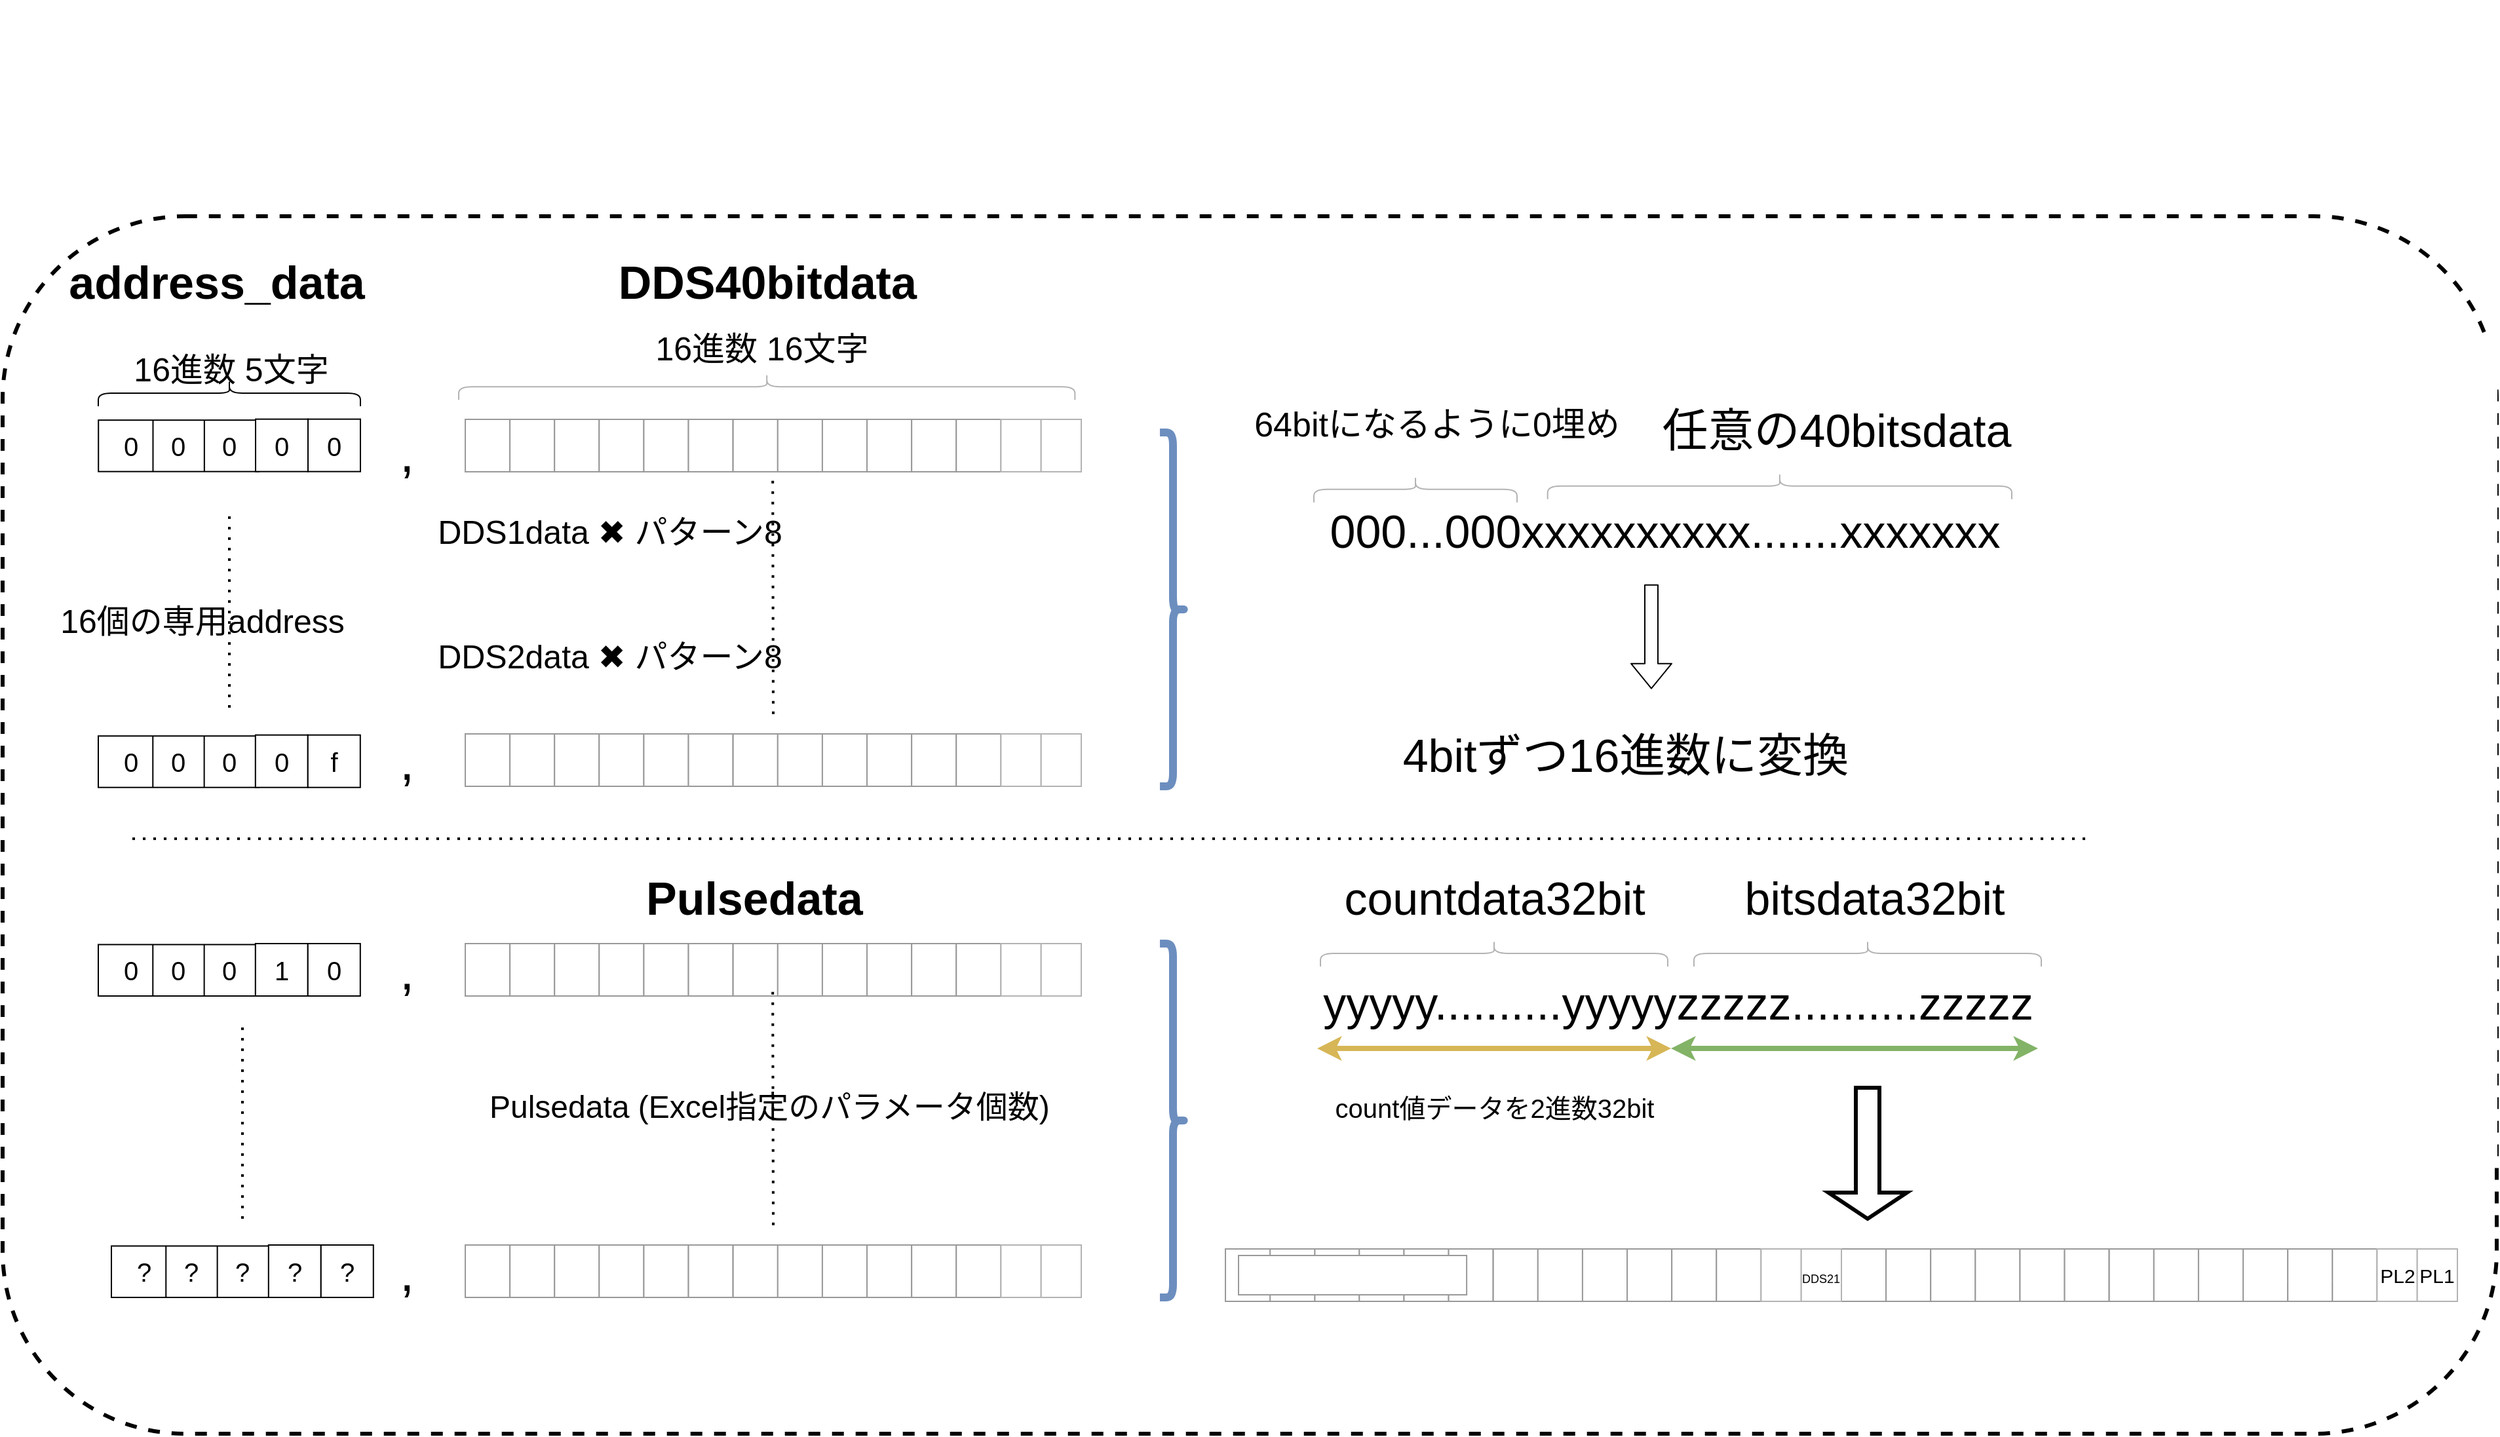 <mxfile version="14.2.9" type="embed">
    <diagram id="6hGFLwfOUW9BJ-s0fimq" name="Page-1">
        <mxGraphModel dx="2440" dy="2706" grid="0" gridSize="10" guides="1" tooltips="1" connect="1" arrows="1" fold="1" page="0" pageScale="1" pageWidth="827" pageHeight="1169" math="0" shadow="0">
            <root>
                <mxCell id="0"/>
                <mxCell id="1" parent="0"/>
                <mxCell id="249" value="" style="ellipse;shape=cloud;whiteSpace=wrap;html=1;dashed=1;strokeWidth=3;fontSize=20;fontColor=#FFFFFF;" parent="1" vertex="1">
                    <mxGeometry x="1725" y="600" width="120" height="80" as="geometry"/>
                </mxCell>
                <mxCell id="246" value="" style="rounded=1;whiteSpace=wrap;html=1;strokeWidth=3;fontSize=20;fontColor=#FFFFFF;dashed=1;" parent="1" vertex="1">
                    <mxGeometry x="287" y="-75" width="1903" height="929" as="geometry"/>
                </mxCell>
                <mxCell id="2" value="address_data" style="text;html=1;align=center;verticalAlign=middle;resizable=0;points=[];autosize=1;fontSize=35;fontStyle=1" parent="1" vertex="1">
                    <mxGeometry x="329.9" y="-50.08" width="240" height="50" as="geometry"/>
                </mxCell>
                <mxCell id="23" value="DDS40bitdata&amp;nbsp;" style="text;html=1;align=center;verticalAlign=middle;resizable=0;points=[];autosize=1;fontSize=35;fontStyle=1" parent="1" vertex="1">
                    <mxGeometry x="750" y="-50.08" width="250" height="50" as="geometry"/>
                </mxCell>
                <mxCell id="48" value="" style="group" parent="1" vertex="1" connectable="0">
                    <mxGeometry x="640" y="80" width="470" height="40" as="geometry"/>
                </mxCell>
                <mxCell id="24" value="" style="strokeWidth=1;shadow=0;dashed=0;align=center;html=1;shape=mxgraph.mockup.forms.rrect;rSize=0;strokeColor=#999999;fontSize=15;" parent="48" vertex="1">
                    <mxGeometry width="204.348" height="40" as="geometry"/>
                </mxCell>
                <mxCell id="25" value="" style="strokeColor=inherit;fillColor=inherit;gradientColor=inherit;strokeWidth=1;shadow=0;dashed=0;align=center;html=1;shape=mxgraph.mockup.forms.rrect;rSize=0;fontSize=17;fontColor=#666666;" parent="24" vertex="1">
                    <mxGeometry width="34.058" height="40" as="geometry"/>
                </mxCell>
                <mxCell id="26" value="" style="strokeColor=inherit;fillColor=inherit;gradientColor=inherit;strokeWidth=1;shadow=0;dashed=0;align=center;html=1;shape=mxgraph.mockup.forms.rrect;rSize=0;fontSize=17;fontColor=#666666;" parent="24" vertex="1">
                    <mxGeometry x="34.058" width="34.058" height="40" as="geometry"/>
                </mxCell>
                <mxCell id="27" value="" style="strokeColor=inherit;fillColor=inherit;gradientColor=inherit;strokeWidth=1;shadow=0;dashed=0;align=center;html=1;shape=mxgraph.mockup.forms.rrect;rSize=0;fontSize=17;fontColor=#666666;" parent="24" vertex="1">
                    <mxGeometry x="68.116" width="34.058" height="40" as="geometry"/>
                </mxCell>
                <mxCell id="28" value="" style="strokeColor=inherit;fillColor=inherit;gradientColor=inherit;strokeWidth=1;shadow=0;dashed=0;align=center;html=1;shape=mxgraph.mockup.forms.rrect;rSize=0;fontSize=17;fontColor=#666666;" parent="24" vertex="1">
                    <mxGeometry x="102.174" width="34.058" height="40" as="geometry"/>
                </mxCell>
                <mxCell id="29" value="" style="strokeColor=inherit;fillColor=inherit;gradientColor=inherit;strokeWidth=1;shadow=0;dashed=0;align=center;html=1;shape=mxgraph.mockup.forms.rrect;rSize=0;fontSize=17;fontColor=#666666;" parent="24" vertex="1">
                    <mxGeometry x="136.232" width="34.058" height="40" as="geometry"/>
                </mxCell>
                <mxCell id="30" value="" style="strokeColor=inherit;fillColor=inherit;gradientColor=inherit;strokeWidth=1;shadow=0;dashed=0;align=center;html=1;shape=mxgraph.mockup.forms.rrect;rSize=0;fontSize=17;fontColor=#666666;" parent="24" vertex="1">
                    <mxGeometry x="170.29" width="34.058" height="40" as="geometry"/>
                </mxCell>
                <mxCell id="31" value="" style="strokeWidth=1;shadow=0;dashed=0;align=center;html=1;shape=mxgraph.mockup.forms.rrect;rSize=0;strokeColor=#999999;fontSize=15;" parent="48" vertex="1">
                    <mxGeometry x="204.348" width="204.348" height="40" as="geometry"/>
                </mxCell>
                <mxCell id="32" value="" style="strokeColor=inherit;fillColor=inherit;gradientColor=inherit;strokeWidth=1;shadow=0;dashed=0;align=center;html=1;shape=mxgraph.mockup.forms.rrect;rSize=0;fontSize=17;fontColor=#666666;" parent="31" vertex="1">
                    <mxGeometry width="34.058" height="40" as="geometry"/>
                </mxCell>
                <mxCell id="33" value="" style="strokeColor=inherit;fillColor=inherit;gradientColor=inherit;strokeWidth=1;shadow=0;dashed=0;align=center;html=1;shape=mxgraph.mockup.forms.rrect;rSize=0;fontSize=17;fontColor=#666666;" parent="31" vertex="1">
                    <mxGeometry x="34.058" width="34.058" height="40" as="geometry"/>
                </mxCell>
                <mxCell id="34" value="" style="strokeColor=inherit;fillColor=inherit;gradientColor=inherit;strokeWidth=1;shadow=0;dashed=0;align=center;html=1;shape=mxgraph.mockup.forms.rrect;rSize=0;fontSize=17;fontColor=#666666;" parent="31" vertex="1">
                    <mxGeometry x="68.116" width="34.058" height="40" as="geometry"/>
                </mxCell>
                <mxCell id="35" value="" style="strokeColor=inherit;fillColor=inherit;gradientColor=inherit;strokeWidth=1;shadow=0;dashed=0;align=center;html=1;shape=mxgraph.mockup.forms.rrect;rSize=0;fontSize=17;fontColor=#666666;" parent="31" vertex="1">
                    <mxGeometry x="102.174" width="34.058" height="40" as="geometry"/>
                </mxCell>
                <mxCell id="36" value="" style="strokeColor=inherit;fillColor=inherit;gradientColor=inherit;strokeWidth=1;shadow=0;dashed=0;align=center;html=1;shape=mxgraph.mockup.forms.rrect;rSize=0;fontSize=17;fontColor=#666666;" parent="31" vertex="1">
                    <mxGeometry x="136.232" width="34.058" height="40" as="geometry"/>
                </mxCell>
                <mxCell id="37" value="" style="strokeColor=inherit;fillColor=inherit;gradientColor=inherit;strokeWidth=1;shadow=0;dashed=0;align=center;html=1;shape=mxgraph.mockup.forms.rrect;rSize=0;fontSize=17;fontColor=#666666;" parent="31" vertex="1">
                    <mxGeometry x="170.29" width="34.058" height="40" as="geometry"/>
                </mxCell>
                <mxCell id="45" value="" style="rounded=0;whiteSpace=wrap;html=1;strokeWidth=1;fontSize=15;strokeColor=#B3B3B3;" parent="48" vertex="1">
                    <mxGeometry x="408.696" width="30.652" height="40" as="geometry"/>
                </mxCell>
                <mxCell id="46" value="" style="rounded=0;whiteSpace=wrap;html=1;strokeWidth=1;fontSize=15;strokeColor=#B3B3B3;" parent="48" vertex="1">
                    <mxGeometry x="439.348" width="30.652" height="40" as="geometry"/>
                </mxCell>
                <mxCell id="50" value="" style="shape=curlyBracket;whiteSpace=wrap;html=1;rounded=1;strokeColor=#B3B3B3;strokeWidth=1;fontSize=15;rotation=90;" parent="1" vertex="1">
                    <mxGeometry x="860.09" y="-180" width="20" height="470.17" as="geometry"/>
                </mxCell>
                <mxCell id="51" value="&lt;font style=&quot;font-size: 25px&quot;&gt;16進数 16文字&lt;/font&gt;" style="text;html=1;align=center;verticalAlign=middle;resizable=0;points=[];autosize=1;fontSize=15;" parent="1" vertex="1">
                    <mxGeometry x="779" y="12.92" width="173" height="25" as="geometry"/>
                </mxCell>
                <mxCell id="58" value="" style="group" parent="1" vertex="1" connectable="0">
                    <mxGeometry x="360" y="30" width="200" height="100" as="geometry"/>
                </mxCell>
                <mxCell id="20" value="" style="group" parent="58" vertex="1" connectable="0">
                    <mxGeometry x="0.105" y="49.83" width="199.895" height="40" as="geometry"/>
                </mxCell>
                <mxCell id="16" value="" style="strokeWidth=1;html=1;shape=mxgraph.lean_mapping.buffer_or_safety_stock;rotation=-90;" parent="20" vertex="1">
                    <mxGeometry x="41.605" y="-40.85" width="39.24" height="122.45" as="geometry"/>
                </mxCell>
                <mxCell id="18" value="" style="rounded=0;whiteSpace=wrap;html=1;strokeWidth=1;" parent="20" vertex="1">
                    <mxGeometry x="119.895" width="40" height="40" as="geometry"/>
                </mxCell>
                <mxCell id="19" value="" style="rounded=0;whiteSpace=wrap;html=1;strokeWidth=1;" parent="20" vertex="1">
                    <mxGeometry x="159.895" width="40" height="40" as="geometry"/>
                </mxCell>
                <mxCell id="55" value="&lt;font style=&quot;font-size: 20px&quot;&gt;0&lt;/font&gt;" style="text;html=1;strokeColor=none;fillColor=none;align=center;verticalAlign=middle;whiteSpace=wrap;rounded=0;fontSize=15;" parent="20" vertex="1">
                    <mxGeometry x="84.945" y="10.38" width="30" height="20" as="geometry"/>
                </mxCell>
                <mxCell id="54" value="&lt;font style=&quot;font-size: 20px&quot;&gt;0&lt;/font&gt;" style="text;html=1;strokeColor=none;fillColor=none;align=center;verticalAlign=middle;whiteSpace=wrap;rounded=0;fontSize=15;" parent="20" vertex="1">
                    <mxGeometry x="124.895" y="10.38" width="30" height="20" as="geometry"/>
                </mxCell>
                <mxCell id="53" value="&lt;font style=&quot;font-size: 20px&quot;&gt;0&lt;/font&gt;" style="text;html=1;strokeColor=none;fillColor=none;align=center;verticalAlign=middle;whiteSpace=wrap;rounded=0;fontSize=15;" parent="20" vertex="1">
                    <mxGeometry x="46.225" y="10.38" width="30" height="20" as="geometry"/>
                </mxCell>
                <mxCell id="57" value="&lt;font style=&quot;font-size: 20px&quot;&gt;0&lt;/font&gt;" style="text;html=1;strokeColor=none;fillColor=none;align=center;verticalAlign=middle;whiteSpace=wrap;rounded=0;fontSize=15;" parent="20" vertex="1">
                    <mxGeometry x="9.895" y="10.38" width="30" height="20" as="geometry"/>
                </mxCell>
                <mxCell id="56" value="&lt;font style=&quot;font-size: 20px&quot;&gt;0&lt;/font&gt;" style="text;html=1;strokeColor=none;fillColor=none;align=center;verticalAlign=middle;whiteSpace=wrap;rounded=0;fontSize=15;" parent="20" vertex="1">
                    <mxGeometry x="164.895" y="10.38" width="30" height="20" as="geometry"/>
                </mxCell>
                <mxCell id="21" value="" style="shape=curlyBracket;whiteSpace=wrap;html=1;rounded=1;strokeWidth=1;fontSize=15;rotation=90;" parent="58" vertex="1">
                    <mxGeometry x="90" y="-70" width="20" height="200" as="geometry"/>
                </mxCell>
                <mxCell id="22" value="&lt;font style=&quot;font-size: 25px&quot;&gt;16進数 5文字&lt;/font&gt;" style="text;html=1;align=center;verticalAlign=middle;resizable=0;points=[];autosize=1;fontSize=15;" parent="58" vertex="1">
                    <mxGeometry x="21" y="-2" width="159" height="25" as="geometry"/>
                </mxCell>
                <mxCell id="59" value="" style="endArrow=none;dashed=1;html=1;dashPattern=1 3;strokeWidth=2;fontSize=15;" parent="1" edge="1">
                    <mxGeometry width="50" height="50" relative="1" as="geometry">
                        <mxPoint x="460" y="300" as="sourcePoint"/>
                        <mxPoint x="460" y="150" as="targetPoint"/>
                    </mxGeometry>
                </mxCell>
                <mxCell id="60" value="" style="group" parent="1" vertex="1" connectable="0">
                    <mxGeometry x="360" y="320.85" width="199.895" height="40" as="geometry"/>
                </mxCell>
                <mxCell id="61" value="" style="strokeWidth=1;html=1;shape=mxgraph.lean_mapping.buffer_or_safety_stock;rotation=-90;" parent="60" vertex="1">
                    <mxGeometry x="41.605" y="-40.85" width="39.24" height="122.45" as="geometry"/>
                </mxCell>
                <mxCell id="62" value="" style="rounded=0;whiteSpace=wrap;html=1;strokeWidth=1;" parent="60" vertex="1">
                    <mxGeometry x="119.895" width="40" height="40" as="geometry"/>
                </mxCell>
                <mxCell id="63" value="" style="rounded=0;whiteSpace=wrap;html=1;strokeWidth=1;" parent="60" vertex="1">
                    <mxGeometry x="159.895" width="40" height="40" as="geometry"/>
                </mxCell>
                <mxCell id="64" value="&lt;font style=&quot;font-size: 20px&quot;&gt;0&lt;/font&gt;" style="text;html=1;strokeColor=none;fillColor=none;align=center;verticalAlign=middle;whiteSpace=wrap;rounded=0;fontSize=15;" parent="60" vertex="1">
                    <mxGeometry x="84.945" y="10.38" width="30" height="20" as="geometry"/>
                </mxCell>
                <mxCell id="65" value="&lt;font style=&quot;font-size: 20px&quot;&gt;0&lt;/font&gt;" style="text;html=1;strokeColor=none;fillColor=none;align=center;verticalAlign=middle;whiteSpace=wrap;rounded=0;fontSize=15;" parent="60" vertex="1">
                    <mxGeometry x="124.895" y="10.38" width="30" height="20" as="geometry"/>
                </mxCell>
                <mxCell id="66" value="&lt;font style=&quot;font-size: 20px&quot;&gt;0&lt;/font&gt;" style="text;html=1;strokeColor=none;fillColor=none;align=center;verticalAlign=middle;whiteSpace=wrap;rounded=0;fontSize=15;" parent="60" vertex="1">
                    <mxGeometry x="46.225" y="10.38" width="30" height="20" as="geometry"/>
                </mxCell>
                <mxCell id="67" value="&lt;font style=&quot;font-size: 20px&quot;&gt;0&lt;/font&gt;" style="text;html=1;strokeColor=none;fillColor=none;align=center;verticalAlign=middle;whiteSpace=wrap;rounded=0;fontSize=15;" parent="60" vertex="1">
                    <mxGeometry x="9.895" y="10.38" width="30" height="20" as="geometry"/>
                </mxCell>
                <mxCell id="68" value="&lt;font style=&quot;font-size: 20px&quot;&gt;f&lt;/font&gt;" style="text;html=1;strokeColor=none;fillColor=none;align=center;verticalAlign=middle;whiteSpace=wrap;rounded=0;fontSize=15;" parent="60" vertex="1">
                    <mxGeometry x="164.895" y="10.38" width="30" height="20" as="geometry"/>
                </mxCell>
                <mxCell id="69" value="&lt;font style=&quot;font-size: 25px&quot;&gt;16個の専用address&lt;/font&gt;" style="text;html=1;align=center;verticalAlign=middle;resizable=0;points=[];autosize=1;fontSize=20;" parent="1" vertex="1">
                    <mxGeometry x="324" y="218" width="230" height="30" as="geometry"/>
                </mxCell>
                <mxCell id="70" value="" style="endArrow=none;dashed=1;html=1;dashPattern=1 3;strokeWidth=2;fontSize=15;" parent="1" edge="1">
                    <mxGeometry width="50" height="50" relative="1" as="geometry">
                        <mxPoint x="875" y="304.92" as="sourcePoint"/>
                        <mxPoint x="874.58" y="124.92" as="targetPoint"/>
                    </mxGeometry>
                </mxCell>
                <mxCell id="71" value="" style="group" parent="1" vertex="1" connectable="0">
                    <mxGeometry x="640" y="320" width="470" height="40" as="geometry"/>
                </mxCell>
                <mxCell id="72" value="" style="strokeWidth=1;shadow=0;dashed=0;align=center;html=1;shape=mxgraph.mockup.forms.rrect;rSize=0;strokeColor=#999999;fontSize=15;" parent="71" vertex="1">
                    <mxGeometry width="204.348" height="40" as="geometry"/>
                </mxCell>
                <mxCell id="73" value="" style="strokeColor=inherit;fillColor=inherit;gradientColor=inherit;strokeWidth=1;shadow=0;dashed=0;align=center;html=1;shape=mxgraph.mockup.forms.rrect;rSize=0;fontSize=17;fontColor=#666666;" parent="72" vertex="1">
                    <mxGeometry width="34.058" height="40" as="geometry"/>
                </mxCell>
                <mxCell id="74" value="" style="strokeColor=inherit;fillColor=inherit;gradientColor=inherit;strokeWidth=1;shadow=0;dashed=0;align=center;html=1;shape=mxgraph.mockup.forms.rrect;rSize=0;fontSize=17;fontColor=#666666;" parent="72" vertex="1">
                    <mxGeometry x="34.058" width="34.058" height="40" as="geometry"/>
                </mxCell>
                <mxCell id="75" value="" style="strokeColor=inherit;fillColor=inherit;gradientColor=inherit;strokeWidth=1;shadow=0;dashed=0;align=center;html=1;shape=mxgraph.mockup.forms.rrect;rSize=0;fontSize=17;fontColor=#666666;" parent="72" vertex="1">
                    <mxGeometry x="68.116" width="34.058" height="40" as="geometry"/>
                </mxCell>
                <mxCell id="76" value="" style="strokeColor=inherit;fillColor=inherit;gradientColor=inherit;strokeWidth=1;shadow=0;dashed=0;align=center;html=1;shape=mxgraph.mockup.forms.rrect;rSize=0;fontSize=17;fontColor=#666666;" parent="72" vertex="1">
                    <mxGeometry x="102.174" width="34.058" height="40" as="geometry"/>
                </mxCell>
                <mxCell id="77" value="" style="strokeColor=inherit;fillColor=inherit;gradientColor=inherit;strokeWidth=1;shadow=0;dashed=0;align=center;html=1;shape=mxgraph.mockup.forms.rrect;rSize=0;fontSize=17;fontColor=#666666;" parent="72" vertex="1">
                    <mxGeometry x="136.232" width="34.058" height="40" as="geometry"/>
                </mxCell>
                <mxCell id="78" value="" style="strokeColor=inherit;fillColor=inherit;gradientColor=inherit;strokeWidth=1;shadow=0;dashed=0;align=center;html=1;shape=mxgraph.mockup.forms.rrect;rSize=0;fontSize=17;fontColor=#666666;" parent="72" vertex="1">
                    <mxGeometry x="170.29" width="34.058" height="40" as="geometry"/>
                </mxCell>
                <mxCell id="79" value="" style="strokeWidth=1;shadow=0;dashed=0;align=center;html=1;shape=mxgraph.mockup.forms.rrect;rSize=0;strokeColor=#999999;fontSize=15;" parent="71" vertex="1">
                    <mxGeometry x="204.348" width="204.348" height="40" as="geometry"/>
                </mxCell>
                <mxCell id="80" value="" style="strokeColor=inherit;fillColor=inherit;gradientColor=inherit;strokeWidth=1;shadow=0;dashed=0;align=center;html=1;shape=mxgraph.mockup.forms.rrect;rSize=0;fontSize=17;fontColor=#666666;" parent="79" vertex="1">
                    <mxGeometry width="34.058" height="40" as="geometry"/>
                </mxCell>
                <mxCell id="81" value="" style="strokeColor=inherit;fillColor=inherit;gradientColor=inherit;strokeWidth=1;shadow=0;dashed=0;align=center;html=1;shape=mxgraph.mockup.forms.rrect;rSize=0;fontSize=17;fontColor=#666666;" parent="79" vertex="1">
                    <mxGeometry x="34.058" width="34.058" height="40" as="geometry"/>
                </mxCell>
                <mxCell id="82" value="" style="strokeColor=inherit;fillColor=inherit;gradientColor=inherit;strokeWidth=1;shadow=0;dashed=0;align=center;html=1;shape=mxgraph.mockup.forms.rrect;rSize=0;fontSize=17;fontColor=#666666;" parent="79" vertex="1">
                    <mxGeometry x="68.116" width="34.058" height="40" as="geometry"/>
                </mxCell>
                <mxCell id="83" value="" style="strokeColor=inherit;fillColor=inherit;gradientColor=inherit;strokeWidth=1;shadow=0;dashed=0;align=center;html=1;shape=mxgraph.mockup.forms.rrect;rSize=0;fontSize=17;fontColor=#666666;" parent="79" vertex="1">
                    <mxGeometry x="102.174" width="34.058" height="40" as="geometry"/>
                </mxCell>
                <mxCell id="84" value="" style="strokeColor=inherit;fillColor=inherit;gradientColor=inherit;strokeWidth=1;shadow=0;dashed=0;align=center;html=1;shape=mxgraph.mockup.forms.rrect;rSize=0;fontSize=17;fontColor=#666666;" parent="79" vertex="1">
                    <mxGeometry x="136.232" width="34.058" height="40" as="geometry"/>
                </mxCell>
                <mxCell id="85" value="" style="strokeColor=inherit;fillColor=inherit;gradientColor=inherit;strokeWidth=1;shadow=0;dashed=0;align=center;html=1;shape=mxgraph.mockup.forms.rrect;rSize=0;fontSize=17;fontColor=#666666;" parent="79" vertex="1">
                    <mxGeometry x="170.29" width="34.058" height="40" as="geometry"/>
                </mxCell>
                <mxCell id="86" value="" style="rounded=0;whiteSpace=wrap;html=1;strokeWidth=1;fontSize=15;strokeColor=#B3B3B3;" parent="71" vertex="1">
                    <mxGeometry x="408.696" width="30.652" height="40" as="geometry"/>
                </mxCell>
                <mxCell id="87" value="" style="rounded=0;whiteSpace=wrap;html=1;strokeWidth=1;fontSize=15;strokeColor=#B3B3B3;" parent="71" vertex="1">
                    <mxGeometry x="439.348" width="30.652" height="40" as="geometry"/>
                </mxCell>
                <mxCell id="88" value="&lt;font style=&quot;font-size: 25px&quot;&gt;DDS1data ✖︎ パターン8&lt;/font&gt;" style="text;html=1;align=center;verticalAlign=middle;resizable=0;points=[];autosize=1;fontSize=20;" parent="1" vertex="1">
                    <mxGeometry x="610.09" y="150" width="280" height="30" as="geometry"/>
                </mxCell>
                <mxCell id="89" value="&lt;font style=&quot;font-size: 25px&quot;&gt;DDS2data ✖︎ パターン8&lt;/font&gt;" style="text;html=1;align=center;verticalAlign=middle;resizable=0;points=[];autosize=1;fontSize=20;" parent="1" vertex="1">
                    <mxGeometry x="610.09" y="244.92" width="280" height="30" as="geometry"/>
                </mxCell>
                <mxCell id="90" value="," style="text;html=1;align=center;verticalAlign=middle;resizable=0;points=[];autosize=1;fontSize=40;" parent="1" vertex="1">
                    <mxGeometry x="580" y="80" width="30" height="50" as="geometry"/>
                </mxCell>
                <mxCell id="91" value="," style="text;html=1;align=center;verticalAlign=middle;resizable=0;points=[];autosize=1;fontSize=40;" parent="1" vertex="1">
                    <mxGeometry x="580" y="314.92" width="30" height="50" as="geometry"/>
                </mxCell>
                <mxCell id="92" value="" style="group" parent="1" vertex="1" connectable="0">
                    <mxGeometry x="640.005" y="480.0" width="470" height="40" as="geometry"/>
                </mxCell>
                <mxCell id="93" value="" style="strokeWidth=1;shadow=0;dashed=0;align=center;html=1;shape=mxgraph.mockup.forms.rrect;rSize=0;strokeColor=#999999;fontSize=15;" parent="92" vertex="1">
                    <mxGeometry width="204.348" height="40" as="geometry"/>
                </mxCell>
                <mxCell id="94" value="" style="strokeColor=inherit;fillColor=inherit;gradientColor=inherit;strokeWidth=1;shadow=0;dashed=0;align=center;html=1;shape=mxgraph.mockup.forms.rrect;rSize=0;fontSize=17;fontColor=#666666;" parent="93" vertex="1">
                    <mxGeometry width="34.058" height="40" as="geometry"/>
                </mxCell>
                <mxCell id="95" value="" style="strokeColor=inherit;fillColor=inherit;gradientColor=inherit;strokeWidth=1;shadow=0;dashed=0;align=center;html=1;shape=mxgraph.mockup.forms.rrect;rSize=0;fontSize=17;fontColor=#666666;" parent="93" vertex="1">
                    <mxGeometry x="34.058" width="34.058" height="40" as="geometry"/>
                </mxCell>
                <mxCell id="96" value="" style="strokeColor=inherit;fillColor=inherit;gradientColor=inherit;strokeWidth=1;shadow=0;dashed=0;align=center;html=1;shape=mxgraph.mockup.forms.rrect;rSize=0;fontSize=17;fontColor=#666666;" parent="93" vertex="1">
                    <mxGeometry x="68.116" width="34.058" height="40" as="geometry"/>
                </mxCell>
                <mxCell id="97" value="" style="strokeColor=inherit;fillColor=inherit;gradientColor=inherit;strokeWidth=1;shadow=0;dashed=0;align=center;html=1;shape=mxgraph.mockup.forms.rrect;rSize=0;fontSize=17;fontColor=#666666;" parent="93" vertex="1">
                    <mxGeometry x="102.174" width="34.058" height="40" as="geometry"/>
                </mxCell>
                <mxCell id="98" value="" style="strokeColor=inherit;fillColor=inherit;gradientColor=inherit;strokeWidth=1;shadow=0;dashed=0;align=center;html=1;shape=mxgraph.mockup.forms.rrect;rSize=0;fontSize=17;fontColor=#666666;" parent="93" vertex="1">
                    <mxGeometry x="136.232" width="34.058" height="40" as="geometry"/>
                </mxCell>
                <mxCell id="99" value="" style="strokeColor=inherit;fillColor=inherit;gradientColor=inherit;strokeWidth=1;shadow=0;dashed=0;align=center;html=1;shape=mxgraph.mockup.forms.rrect;rSize=0;fontSize=17;fontColor=#666666;" parent="93" vertex="1">
                    <mxGeometry x="170.29" width="34.058" height="40" as="geometry"/>
                </mxCell>
                <mxCell id="100" value="" style="strokeWidth=1;shadow=0;dashed=0;align=center;html=1;shape=mxgraph.mockup.forms.rrect;rSize=0;strokeColor=#999999;fontSize=15;" parent="92" vertex="1">
                    <mxGeometry x="204.348" width="204.348" height="40" as="geometry"/>
                </mxCell>
                <mxCell id="101" value="" style="strokeColor=inherit;fillColor=inherit;gradientColor=inherit;strokeWidth=1;shadow=0;dashed=0;align=center;html=1;shape=mxgraph.mockup.forms.rrect;rSize=0;fontSize=17;fontColor=#666666;" parent="100" vertex="1">
                    <mxGeometry width="34.058" height="40" as="geometry"/>
                </mxCell>
                <mxCell id="102" value="" style="strokeColor=inherit;fillColor=inherit;gradientColor=inherit;strokeWidth=1;shadow=0;dashed=0;align=center;html=1;shape=mxgraph.mockup.forms.rrect;rSize=0;fontSize=17;fontColor=#666666;" parent="100" vertex="1">
                    <mxGeometry x="34.058" width="34.058" height="40" as="geometry"/>
                </mxCell>
                <mxCell id="103" value="" style="strokeColor=inherit;fillColor=inherit;gradientColor=inherit;strokeWidth=1;shadow=0;dashed=0;align=center;html=1;shape=mxgraph.mockup.forms.rrect;rSize=0;fontSize=17;fontColor=#666666;" parent="100" vertex="1">
                    <mxGeometry x="68.116" width="34.058" height="40" as="geometry"/>
                </mxCell>
                <mxCell id="104" value="" style="strokeColor=inherit;fillColor=inherit;gradientColor=inherit;strokeWidth=1;shadow=0;dashed=0;align=center;html=1;shape=mxgraph.mockup.forms.rrect;rSize=0;fontSize=17;fontColor=#666666;" parent="100" vertex="1">
                    <mxGeometry x="102.174" width="34.058" height="40" as="geometry"/>
                </mxCell>
                <mxCell id="105" value="" style="strokeColor=inherit;fillColor=inherit;gradientColor=inherit;strokeWidth=1;shadow=0;dashed=0;align=center;html=1;shape=mxgraph.mockup.forms.rrect;rSize=0;fontSize=17;fontColor=#666666;" parent="100" vertex="1">
                    <mxGeometry x="136.232" width="34.058" height="40" as="geometry"/>
                </mxCell>
                <mxCell id="106" value="" style="strokeColor=inherit;fillColor=inherit;gradientColor=inherit;strokeWidth=1;shadow=0;dashed=0;align=center;html=1;shape=mxgraph.mockup.forms.rrect;rSize=0;fontSize=17;fontColor=#666666;" parent="100" vertex="1">
                    <mxGeometry x="170.29" width="34.058" height="40" as="geometry"/>
                </mxCell>
                <mxCell id="107" value="" style="rounded=0;whiteSpace=wrap;html=1;strokeWidth=1;fontSize=15;strokeColor=#B3B3B3;" parent="92" vertex="1">
                    <mxGeometry x="408.696" width="30.652" height="40" as="geometry"/>
                </mxCell>
                <mxCell id="108" value="" style="rounded=0;whiteSpace=wrap;html=1;strokeWidth=1;fontSize=15;strokeColor=#B3B3B3;" parent="92" vertex="1">
                    <mxGeometry x="439.348" width="30.652" height="40" as="geometry"/>
                </mxCell>
                <mxCell id="111" value="" style="endArrow=none;dashed=1;html=1;dashPattern=1 3;strokeWidth=2;fontSize=15;" parent="1" edge="1">
                    <mxGeometry width="50" height="50" relative="1" as="geometry">
                        <mxPoint x="875.005" y="694.92" as="sourcePoint"/>
                        <mxPoint x="874.585" y="514.92" as="targetPoint"/>
                    </mxGeometry>
                </mxCell>
                <mxCell id="112" value="" style="group" parent="1" vertex="1" connectable="0">
                    <mxGeometry x="640.005" y="710.0" width="470" height="40" as="geometry"/>
                </mxCell>
                <mxCell id="113" value="" style="strokeWidth=1;shadow=0;dashed=0;align=center;html=1;shape=mxgraph.mockup.forms.rrect;rSize=0;strokeColor=#999999;fontSize=15;" parent="112" vertex="1">
                    <mxGeometry width="204.348" height="40" as="geometry"/>
                </mxCell>
                <mxCell id="114" value="" style="strokeColor=inherit;fillColor=inherit;gradientColor=inherit;strokeWidth=1;shadow=0;dashed=0;align=center;html=1;shape=mxgraph.mockup.forms.rrect;rSize=0;fontSize=17;fontColor=#666666;" parent="113" vertex="1">
                    <mxGeometry width="34.058" height="40" as="geometry"/>
                </mxCell>
                <mxCell id="115" value="" style="strokeColor=inherit;fillColor=inherit;gradientColor=inherit;strokeWidth=1;shadow=0;dashed=0;align=center;html=1;shape=mxgraph.mockup.forms.rrect;rSize=0;fontSize=17;fontColor=#666666;" parent="113" vertex="1">
                    <mxGeometry x="34.058" width="34.058" height="40" as="geometry"/>
                </mxCell>
                <mxCell id="116" value="" style="strokeColor=inherit;fillColor=inherit;gradientColor=inherit;strokeWidth=1;shadow=0;dashed=0;align=center;html=1;shape=mxgraph.mockup.forms.rrect;rSize=0;fontSize=17;fontColor=#666666;" parent="113" vertex="1">
                    <mxGeometry x="68.116" width="34.058" height="40" as="geometry"/>
                </mxCell>
                <mxCell id="117" value="" style="strokeColor=inherit;fillColor=inherit;gradientColor=inherit;strokeWidth=1;shadow=0;dashed=0;align=center;html=1;shape=mxgraph.mockup.forms.rrect;rSize=0;fontSize=17;fontColor=#666666;" parent="113" vertex="1">
                    <mxGeometry x="102.174" width="34.058" height="40" as="geometry"/>
                </mxCell>
                <mxCell id="118" value="" style="strokeColor=inherit;fillColor=inherit;gradientColor=inherit;strokeWidth=1;shadow=0;dashed=0;align=center;html=1;shape=mxgraph.mockup.forms.rrect;rSize=0;fontSize=17;fontColor=#666666;" parent="113" vertex="1">
                    <mxGeometry x="136.232" width="34.058" height="40" as="geometry"/>
                </mxCell>
                <mxCell id="119" value="" style="strokeColor=inherit;fillColor=inherit;gradientColor=inherit;strokeWidth=1;shadow=0;dashed=0;align=center;html=1;shape=mxgraph.mockup.forms.rrect;rSize=0;fontSize=17;fontColor=#666666;" parent="113" vertex="1">
                    <mxGeometry x="170.29" width="34.058" height="40" as="geometry"/>
                </mxCell>
                <mxCell id="120" value="" style="strokeWidth=1;shadow=0;dashed=0;align=center;html=1;shape=mxgraph.mockup.forms.rrect;rSize=0;strokeColor=#999999;fontSize=15;" parent="112" vertex="1">
                    <mxGeometry x="204.348" width="204.348" height="40" as="geometry"/>
                </mxCell>
                <mxCell id="121" value="" style="strokeColor=inherit;fillColor=inherit;gradientColor=inherit;strokeWidth=1;shadow=0;dashed=0;align=center;html=1;shape=mxgraph.mockup.forms.rrect;rSize=0;fontSize=17;fontColor=#666666;" parent="120" vertex="1">
                    <mxGeometry width="34.058" height="40" as="geometry"/>
                </mxCell>
                <mxCell id="122" value="" style="strokeColor=inherit;fillColor=inherit;gradientColor=inherit;strokeWidth=1;shadow=0;dashed=0;align=center;html=1;shape=mxgraph.mockup.forms.rrect;rSize=0;fontSize=17;fontColor=#666666;" parent="120" vertex="1">
                    <mxGeometry x="34.058" width="34.058" height="40" as="geometry"/>
                </mxCell>
                <mxCell id="123" value="" style="strokeColor=inherit;fillColor=inherit;gradientColor=inherit;strokeWidth=1;shadow=0;dashed=0;align=center;html=1;shape=mxgraph.mockup.forms.rrect;rSize=0;fontSize=17;fontColor=#666666;" parent="120" vertex="1">
                    <mxGeometry x="68.116" width="34.058" height="40" as="geometry"/>
                </mxCell>
                <mxCell id="124" value="" style="strokeColor=inherit;fillColor=inherit;gradientColor=inherit;strokeWidth=1;shadow=0;dashed=0;align=center;html=1;shape=mxgraph.mockup.forms.rrect;rSize=0;fontSize=17;fontColor=#666666;" parent="120" vertex="1">
                    <mxGeometry x="102.174" width="34.058" height="40" as="geometry"/>
                </mxCell>
                <mxCell id="125" value="" style="strokeColor=inherit;fillColor=inherit;gradientColor=inherit;strokeWidth=1;shadow=0;dashed=0;align=center;html=1;shape=mxgraph.mockup.forms.rrect;rSize=0;fontSize=17;fontColor=#666666;" parent="120" vertex="1">
                    <mxGeometry x="136.232" width="34.058" height="40" as="geometry"/>
                </mxCell>
                <mxCell id="126" value="" style="strokeColor=inherit;fillColor=inherit;gradientColor=inherit;strokeWidth=1;shadow=0;dashed=0;align=center;html=1;shape=mxgraph.mockup.forms.rrect;rSize=0;fontSize=17;fontColor=#666666;" parent="120" vertex="1">
                    <mxGeometry x="170.29" width="34.058" height="40" as="geometry"/>
                </mxCell>
                <mxCell id="127" value="" style="rounded=0;whiteSpace=wrap;html=1;strokeWidth=1;fontSize=15;strokeColor=#B3B3B3;" parent="112" vertex="1">
                    <mxGeometry x="408.696" width="30.652" height="40" as="geometry"/>
                </mxCell>
                <mxCell id="128" value="" style="rounded=0;whiteSpace=wrap;html=1;strokeWidth=1;fontSize=15;strokeColor=#B3B3B3;" parent="112" vertex="1">
                    <mxGeometry x="439.348" width="30.652" height="40" as="geometry"/>
                </mxCell>
                <mxCell id="129" value="&lt;font style=&quot;font-size: 24px&quot;&gt;Pulsedata (Excel指定のパラメータ個数)&amp;nbsp;&lt;/font&gt;" style="text;html=1;align=center;verticalAlign=middle;resizable=0;points=[];autosize=1;fontSize=20;" parent="1" vertex="1">
                    <mxGeometry x="650.005" y="590" width="450" height="30" as="geometry"/>
                </mxCell>
                <mxCell id="131" value="," style="text;html=1;align=center;verticalAlign=middle;resizable=0;points=[];autosize=1;fontSize=40;" parent="1" vertex="1">
                    <mxGeometry x="580" y="475" width="30" height="50" as="geometry"/>
                </mxCell>
                <mxCell id="132" value="," style="text;html=1;align=center;verticalAlign=middle;resizable=0;points=[];autosize=1;fontSize=40;" parent="1" vertex="1">
                    <mxGeometry x="580" y="705" width="30" height="50" as="geometry"/>
                </mxCell>
                <mxCell id="133" value="" style="group" parent="1" vertex="1" connectable="0">
                    <mxGeometry x="360" y="480" width="199.895" height="40" as="geometry"/>
                </mxCell>
                <mxCell id="134" value="" style="strokeWidth=1;html=1;shape=mxgraph.lean_mapping.buffer_or_safety_stock;rotation=-90;" parent="133" vertex="1">
                    <mxGeometry x="41.605" y="-40.85" width="39.24" height="122.45" as="geometry"/>
                </mxCell>
                <mxCell id="135" value="" style="rounded=0;whiteSpace=wrap;html=1;strokeWidth=1;" parent="133" vertex="1">
                    <mxGeometry x="119.895" width="40" height="40" as="geometry"/>
                </mxCell>
                <mxCell id="136" value="" style="rounded=0;whiteSpace=wrap;html=1;strokeWidth=1;" parent="133" vertex="1">
                    <mxGeometry x="159.895" width="40" height="40" as="geometry"/>
                </mxCell>
                <mxCell id="137" value="&lt;font style=&quot;font-size: 20px&quot;&gt;0&lt;/font&gt;" style="text;html=1;strokeColor=none;fillColor=none;align=center;verticalAlign=middle;whiteSpace=wrap;rounded=0;fontSize=15;" parent="133" vertex="1">
                    <mxGeometry x="84.945" y="10.38" width="30" height="20" as="geometry"/>
                </mxCell>
                <mxCell id="138" value="&lt;span style=&quot;font-size: 20px&quot;&gt;1&lt;/span&gt;" style="text;html=1;strokeColor=none;fillColor=none;align=center;verticalAlign=middle;whiteSpace=wrap;rounded=0;fontSize=15;" parent="133" vertex="1">
                    <mxGeometry x="124.895" y="10.38" width="30" height="20" as="geometry"/>
                </mxCell>
                <mxCell id="139" value="&lt;font style=&quot;font-size: 20px&quot;&gt;0&lt;/font&gt;" style="text;html=1;strokeColor=none;fillColor=none;align=center;verticalAlign=middle;whiteSpace=wrap;rounded=0;fontSize=15;" parent="133" vertex="1">
                    <mxGeometry x="46.225" y="10.38" width="30" height="20" as="geometry"/>
                </mxCell>
                <mxCell id="140" value="&lt;font style=&quot;font-size: 20px&quot;&gt;0&lt;/font&gt;" style="text;html=1;strokeColor=none;fillColor=none;align=center;verticalAlign=middle;whiteSpace=wrap;rounded=0;fontSize=15;" parent="133" vertex="1">
                    <mxGeometry x="9.895" y="10.38" width="30" height="20" as="geometry"/>
                </mxCell>
                <mxCell id="141" value="&lt;span style=&quot;font-size: 20px&quot;&gt;0&lt;/span&gt;" style="text;html=1;strokeColor=none;fillColor=none;align=center;verticalAlign=middle;whiteSpace=wrap;rounded=0;fontSize=15;" parent="133" vertex="1">
                    <mxGeometry x="164.895" y="10.38" width="30" height="20" as="geometry"/>
                </mxCell>
                <mxCell id="142" value="" style="endArrow=none;dashed=1;html=1;dashPattern=1 3;strokeWidth=2;fontSize=15;" parent="1" edge="1">
                    <mxGeometry width="50" height="50" relative="1" as="geometry">
                        <mxPoint x="470" y="690" as="sourcePoint"/>
                        <mxPoint x="470" y="540" as="targetPoint"/>
                    </mxGeometry>
                </mxCell>
                <mxCell id="143" value="" style="group" parent="1" vertex="1" connectable="0">
                    <mxGeometry x="370" y="710" width="199.895" height="40" as="geometry"/>
                </mxCell>
                <mxCell id="144" value="" style="strokeWidth=1;html=1;shape=mxgraph.lean_mapping.buffer_or_safety_stock;rotation=-90;" parent="143" vertex="1">
                    <mxGeometry x="41.605" y="-40.85" width="39.24" height="122.45" as="geometry"/>
                </mxCell>
                <mxCell id="145" value="" style="rounded=0;whiteSpace=wrap;html=1;strokeWidth=1;" parent="143" vertex="1">
                    <mxGeometry x="119.895" width="40" height="40" as="geometry"/>
                </mxCell>
                <mxCell id="146" value="" style="rounded=0;whiteSpace=wrap;html=1;strokeWidth=1;" parent="143" vertex="1">
                    <mxGeometry x="159.895" width="40" height="40" as="geometry"/>
                </mxCell>
                <mxCell id="147" value="&lt;span style=&quot;font-size: 20px&quot;&gt;?&lt;/span&gt;" style="text;html=1;strokeColor=none;fillColor=none;align=center;verticalAlign=middle;whiteSpace=wrap;rounded=0;fontSize=15;" parent="143" vertex="1">
                    <mxGeometry x="84.945" y="10.38" width="30" height="20" as="geometry"/>
                </mxCell>
                <mxCell id="148" value="&lt;span style=&quot;font-size: 20px&quot;&gt;?&lt;/span&gt;" style="text;html=1;strokeColor=none;fillColor=none;align=center;verticalAlign=middle;whiteSpace=wrap;rounded=0;fontSize=15;" parent="143" vertex="1">
                    <mxGeometry x="124.895" y="10.38" width="30" height="20" as="geometry"/>
                </mxCell>
                <mxCell id="149" value="&lt;span style=&quot;font-size: 20px&quot;&gt;?&lt;/span&gt;" style="text;html=1;strokeColor=none;fillColor=none;align=center;verticalAlign=middle;whiteSpace=wrap;rounded=0;fontSize=15;" parent="143" vertex="1">
                    <mxGeometry x="46.225" y="10.38" width="30" height="20" as="geometry"/>
                </mxCell>
                <mxCell id="150" value="&lt;span style=&quot;font-size: 20px&quot;&gt;?&lt;/span&gt;" style="text;html=1;strokeColor=none;fillColor=none;align=center;verticalAlign=middle;whiteSpace=wrap;rounded=0;fontSize=15;" parent="143" vertex="1">
                    <mxGeometry x="9.895" y="10.38" width="30" height="20" as="geometry"/>
                </mxCell>
                <mxCell id="151" value="&lt;span style=&quot;font-size: 20px&quot;&gt;?&lt;/span&gt;" style="text;html=1;strokeColor=none;fillColor=none;align=center;verticalAlign=middle;whiteSpace=wrap;rounded=0;fontSize=15;" parent="143" vertex="1">
                    <mxGeometry x="164.895" y="10.38" width="30" height="20" as="geometry"/>
                </mxCell>
                <mxCell id="152" value="" style="shape=curlyBracket;whiteSpace=wrap;html=1;rounded=1;strokeWidth=6;fontSize=15;rotation=-180;size=0.5;fontStyle=0;fillColor=#dae8fc;strokeColor=#6c8ebf;" parent="1" vertex="1">
                    <mxGeometry x="1170" y="90" width="20" height="270" as="geometry"/>
                </mxCell>
                <mxCell id="170" value="000...000xxxxxxxxxx.......xxxxxxx" style="text;html=1;align=center;verticalAlign=middle;resizable=0;points=[];autosize=1;fontSize=35;" parent="1" vertex="1">
                    <mxGeometry x="1290" y="140" width="530" height="50" as="geometry"/>
                </mxCell>
                <mxCell id="171" value="" style="shape=curlyBracket;whiteSpace=wrap;html=1;rounded=1;strokeColor=#B3B3B3;strokeWidth=1;fontSize=15;rotation=90;size=0.5;" parent="1" vertex="1">
                    <mxGeometry x="1632.92" y="-46.23" width="20" height="354.15" as="geometry"/>
                </mxCell>
                <mxCell id="172" value="任意の40bitsdata" style="text;html=1;align=center;verticalAlign=middle;resizable=0;points=[];autosize=1;fontSize=35;" parent="1" vertex="1">
                    <mxGeometry x="1546" y="63" width="280" height="50" as="geometry"/>
                </mxCell>
                <mxCell id="173" value="64bitになるように0埋め" style="text;html=1;align=center;verticalAlign=middle;resizable=0;points=[];autosize=1;fontSize=26;" parent="1" vertex="1">
                    <mxGeometry x="1236" y="66.85" width="289" height="35" as="geometry"/>
                </mxCell>
                <mxCell id="174" value="" style="shape=curlyBracket;whiteSpace=wrap;html=1;rounded=1;strokeColor=#B3B3B3;strokeWidth=1;fontSize=15;rotation=90;size=0.5;" parent="1" vertex="1">
                    <mxGeometry x="1355" y="55.85" width="20" height="155" as="geometry"/>
                </mxCell>
                <mxCell id="175" value="" style="shape=flexArrow;endArrow=classic;html=1;fontSize=35;" parent="1" edge="1">
                    <mxGeometry width="50" height="50" relative="1" as="geometry">
                        <mxPoint x="1545" y="205.85" as="sourcePoint"/>
                        <mxPoint x="1545" y="285.85" as="targetPoint"/>
                    </mxGeometry>
                </mxCell>
                <mxCell id="176" value="4bitずつ16進数に変換" style="text;html=1;align=center;verticalAlign=middle;resizable=0;points=[];autosize=1;fontSize=35;" parent="1" vertex="1">
                    <mxGeometry x="1345" y="310.85" width="360" height="50" as="geometry"/>
                </mxCell>
                <mxCell id="177" value="" style="shape=curlyBracket;whiteSpace=wrap;html=1;rounded=1;strokeColor=#6c8ebf;strokeWidth=6;fontSize=15;rotation=-180;size=0.5;fontStyle=0;fillColor=#dae8fc;" parent="1" vertex="1">
                    <mxGeometry x="1170" y="480" width="20" height="270" as="geometry"/>
                </mxCell>
                <mxCell id="178" value="yyyyy..........yyyyyzzzzz..........zzzzz" style="text;html=1;align=center;verticalAlign=middle;resizable=0;points=[];autosize=1;fontSize=35;" parent="1" vertex="1">
                    <mxGeometry x="1285" y="500" width="560" height="50" as="geometry"/>
                </mxCell>
                <mxCell id="179" value="" style="shape=curlyBracket;whiteSpace=wrap;html=1;rounded=1;strokeColor=#B3B3B3;strokeWidth=1;fontSize=15;rotation=90;size=0.5;" parent="1" vertex="1">
                    <mxGeometry x="1415" y="355" width="20" height="265" as="geometry"/>
                </mxCell>
                <mxCell id="180" value="countdata32bit" style="text;html=1;align=center;verticalAlign=middle;resizable=0;points=[];autosize=1;fontSize=35;" parent="1" vertex="1">
                    <mxGeometry x="1300" y="420" width="250" height="50" as="geometry"/>
                </mxCell>
                <mxCell id="181" value="bitsdata32bit" style="text;html=1;align=center;verticalAlign=middle;resizable=0;points=[];autosize=1;fontSize=35;" parent="1" vertex="1">
                    <mxGeometry x="1610" y="420" width="210" height="50" as="geometry"/>
                </mxCell>
                <mxCell id="182" value="" style="shape=curlyBracket;whiteSpace=wrap;html=1;rounded=1;strokeColor=#B3B3B3;strokeWidth=1;fontSize=15;rotation=90;size=0.5;" parent="1" vertex="1">
                    <mxGeometry x="1700" y="355" width="20" height="265" as="geometry"/>
                </mxCell>
                <mxCell id="183" value="" style="endArrow=none;dashed=1;html=1;dashPattern=1 3;strokeWidth=2;fontSize=35;" parent="1" edge="1">
                    <mxGeometry width="50" height="50" relative="1" as="geometry">
                        <mxPoint x="386" y="400" as="sourcePoint"/>
                        <mxPoint x="1880" y="400" as="targetPoint"/>
                    </mxGeometry>
                </mxCell>
                <mxCell id="185" value="" style="endArrow=classic;startArrow=classic;html=1;fontSize=35;fillColor=#fff2cc;strokeColor=#d6b656;strokeWidth=4;" parent="1" edge="1">
                    <mxGeometry width="50" height="50" relative="1" as="geometry">
                        <mxPoint x="1290" y="560" as="sourcePoint"/>
                        <mxPoint x="1560" y="560" as="targetPoint"/>
                    </mxGeometry>
                </mxCell>
                <mxCell id="186" value="count値データを2進数32bit" style="text;html=1;align=center;verticalAlign=middle;resizable=0;points=[];autosize=1;fontSize=20;" parent="1" vertex="1">
                    <mxGeometry x="1295" y="590" width="260" height="30" as="geometry"/>
                </mxCell>
                <mxCell id="187" value="" style="endArrow=classic;startArrow=classic;html=1;fontSize=35;fillColor=#d5e8d4;strokeColor=#82b366;strokeWidth=4;" parent="1" edge="1">
                    <mxGeometry width="50" height="50" relative="1" as="geometry">
                        <mxPoint x="1560" y="560" as="sourcePoint"/>
                        <mxPoint x="1840" y="560" as="targetPoint"/>
                    </mxGeometry>
                </mxCell>
                <mxCell id="243" value="" style="group" parent="1" vertex="1" connectable="0">
                    <mxGeometry x="1220" y="713" width="940" height="40" as="geometry"/>
                </mxCell>
                <mxCell id="209" value="" style="group" parent="243" vertex="1" connectable="0">
                    <mxGeometry x="470" width="470" height="40" as="geometry"/>
                </mxCell>
                <mxCell id="210" value="" style="strokeWidth=1;shadow=0;dashed=0;align=center;html=1;shape=mxgraph.mockup.forms.rrect;rSize=0;strokeColor=#999999;fontSize=15;" parent="209" vertex="1">
                    <mxGeometry width="204.348" height="40" as="geometry"/>
                </mxCell>
                <mxCell id="211" value="&lt;font style=&quot;font-size: 10px&quot; color=&quot;#ffffff&quot;&gt;DDS18&lt;/font&gt;" style="strokeColor=inherit;fillColor=inherit;gradientColor=inherit;strokeWidth=1;shadow=0;dashed=0;align=center;html=1;shape=mxgraph.mockup.forms.rrect;rSize=0;fontSize=17;fontColor=#666666;" parent="210" vertex="1">
                    <mxGeometry width="34.058" height="40" as="geometry"/>
                </mxCell>
                <mxCell id="212" value="" style="strokeColor=inherit;fillColor=inherit;gradientColor=inherit;strokeWidth=1;shadow=0;dashed=0;align=center;html=1;shape=mxgraph.mockup.forms.rrect;rSize=0;fontSize=17;fontColor=#666666;" parent="210" vertex="1">
                    <mxGeometry x="34.058" width="34.058" height="40" as="geometry"/>
                </mxCell>
                <mxCell id="213" value="" style="strokeColor=inherit;fillColor=inherit;gradientColor=inherit;strokeWidth=1;shadow=0;dashed=0;align=center;html=1;shape=mxgraph.mockup.forms.rrect;rSize=0;fontSize=17;fontColor=#666666;" parent="210" vertex="1">
                    <mxGeometry x="68.116" width="34.058" height="40" as="geometry"/>
                </mxCell>
                <mxCell id="214" value="" style="strokeColor=inherit;fillColor=inherit;gradientColor=inherit;strokeWidth=1;shadow=0;dashed=0;align=center;html=1;shape=mxgraph.mockup.forms.rrect;rSize=0;fontSize=17;fontColor=#666666;" parent="210" vertex="1">
                    <mxGeometry x="102.174" width="34.058" height="40" as="geometry"/>
                </mxCell>
                <mxCell id="215" value="" style="strokeColor=inherit;fillColor=inherit;gradientColor=inherit;strokeWidth=1;shadow=0;dashed=0;align=center;html=1;shape=mxgraph.mockup.forms.rrect;rSize=0;fontSize=17;fontColor=#666666;" parent="210" vertex="1">
                    <mxGeometry x="136.232" width="34.058" height="40" as="geometry"/>
                </mxCell>
                <mxCell id="216" value="" style="strokeColor=inherit;fillColor=inherit;gradientColor=inherit;strokeWidth=1;shadow=0;dashed=0;align=center;html=1;shape=mxgraph.mockup.forms.rrect;rSize=0;fontSize=17;fontColor=#666666;" parent="210" vertex="1">
                    <mxGeometry x="170.29" width="34.058" height="40" as="geometry"/>
                </mxCell>
                <mxCell id="217" value="" style="strokeWidth=1;shadow=0;dashed=0;align=center;html=1;shape=mxgraph.mockup.forms.rrect;rSize=0;strokeColor=#999999;fontSize=15;" parent="209" vertex="1">
                    <mxGeometry x="204.348" width="204.348" height="40" as="geometry"/>
                </mxCell>
                <mxCell id="218" value="&lt;font style=&quot;font-size: 10px&quot; color=&quot;#ffffff&quot;&gt;DDS12&lt;/font&gt;" style="strokeColor=inherit;fillColor=inherit;gradientColor=inherit;strokeWidth=1;shadow=0;dashed=0;align=center;html=1;shape=mxgraph.mockup.forms.rrect;rSize=0;fontSize=17;fontColor=#666666;" parent="217" vertex="1">
                    <mxGeometry width="34.058" height="40" as="geometry"/>
                </mxCell>
                <mxCell id="219" value="&lt;font style=&quot;font-size: 10px&quot; color=&quot;#ffffff&quot;&gt;DDS11&lt;/font&gt;" style="strokeColor=inherit;fillColor=inherit;gradientColor=inherit;strokeWidth=1;shadow=0;dashed=0;align=center;html=1;shape=mxgraph.mockup.forms.rrect;rSize=0;fontSize=17;fontColor=#666666;" parent="217" vertex="1">
                    <mxGeometry x="34.058" width="34.058" height="40" as="geometry"/>
                </mxCell>
                <mxCell id="220" value="&lt;font color=&quot;#ffffff&quot;&gt;AD3&lt;/font&gt;" style="strokeColor=inherit;fillColor=inherit;gradientColor=inherit;strokeWidth=1;shadow=0;dashed=0;align=center;html=1;shape=mxgraph.mockup.forms.rrect;rSize=0;fontSize=17;fontColor=#666666;" parent="217" vertex="1">
                    <mxGeometry x="68.116" width="34.058" height="40" as="geometry"/>
                </mxCell>
                <mxCell id="221" value="&lt;font color=&quot;#ffffff&quot;&gt;AD2&lt;/font&gt;" style="strokeColor=inherit;fillColor=inherit;gradientColor=inherit;strokeWidth=1;shadow=0;dashed=0;align=center;html=1;shape=mxgraph.mockup.forms.rrect;rSize=0;fontSize=17;fontColor=#666666;" parent="217" vertex="1">
                    <mxGeometry x="102.174" width="34.058" height="40" as="geometry"/>
                </mxCell>
                <mxCell id="222" value="AD1" style="strokeColor=inherit;fillColor=inherit;gradientColor=inherit;strokeWidth=1;shadow=0;dashed=0;align=center;html=1;shape=mxgraph.mockup.forms.rrect;rSize=0;fontSize=17;fontColor=#FFFFFF;" parent="217" vertex="1">
                    <mxGeometry x="136.232" width="34.058" height="40" as="geometry"/>
                </mxCell>
                <mxCell id="223" value="&lt;font color=&quot;#ffffff&quot;&gt;PL3&lt;/font&gt;" style="strokeColor=inherit;fillColor=inherit;gradientColor=inherit;strokeWidth=1;shadow=0;dashed=0;align=center;html=1;shape=mxgraph.mockup.forms.rrect;rSize=0;fontSize=17;fontColor=#666666;" parent="217" vertex="1">
                    <mxGeometry x="170.29" width="34.058" height="40" as="geometry"/>
                </mxCell>
                <mxCell id="224" value="PL2" style="rounded=0;whiteSpace=wrap;html=1;strokeWidth=1;fontSize=15;strokeColor=#B3B3B3;" parent="209" vertex="1">
                    <mxGeometry x="408.696" width="30.652" height="40" as="geometry"/>
                </mxCell>
                <mxCell id="225" value="PL1" style="rounded=0;whiteSpace=wrap;html=1;strokeWidth=1;fontSize=15;strokeColor=#B3B3B3;" parent="209" vertex="1">
                    <mxGeometry x="439.35" width="30.65" height="40" as="geometry"/>
                </mxCell>
                <mxCell id="226" value="" style="group" parent="243" vertex="1" connectable="0">
                    <mxGeometry width="470" height="40" as="geometry"/>
                </mxCell>
                <mxCell id="227" value="" style="strokeWidth=1;shadow=0;dashed=0;align=center;html=1;shape=mxgraph.mockup.forms.rrect;rSize=0;strokeColor=#999999;fontSize=15;" parent="226" vertex="1">
                    <mxGeometry width="204.348" height="40" as="geometry"/>
                </mxCell>
                <mxCell id="230" value="" style="strokeColor=inherit;fillColor=inherit;gradientColor=inherit;strokeWidth=1;shadow=0;dashed=0;align=center;html=1;shape=mxgraph.mockup.forms.rrect;rSize=0;fontSize=17;fontColor=#666666;" parent="227" vertex="1">
                    <mxGeometry x="68.116" width="34.058" height="40" as="geometry"/>
                </mxCell>
                <mxCell id="231" value="" style="strokeColor=inherit;fillColor=inherit;gradientColor=inherit;strokeWidth=1;shadow=0;dashed=0;align=center;html=1;shape=mxgraph.mockup.forms.rrect;rSize=0;fontSize=17;fontColor=#666666;" parent="227" vertex="1">
                    <mxGeometry x="102.174" width="34.058" height="40" as="geometry"/>
                </mxCell>
                <mxCell id="232" value="" style="strokeColor=inherit;fillColor=inherit;gradientColor=inherit;strokeWidth=1;shadow=0;dashed=0;align=center;html=1;shape=mxgraph.mockup.forms.rrect;rSize=0;fontSize=17;fontColor=#666666;" parent="227" vertex="1">
                    <mxGeometry x="136.232" width="34.058" height="40" as="geometry"/>
                </mxCell>
                <mxCell id="233" value="" style="strokeColor=inherit;fillColor=inherit;gradientColor=inherit;strokeWidth=1;shadow=0;dashed=0;align=center;html=1;shape=mxgraph.mockup.forms.rrect;rSize=0;fontSize=17;fontColor=#666666;" parent="227" vertex="1">
                    <mxGeometry x="170.29" width="34.058" height="40" as="geometry"/>
                </mxCell>
                <mxCell id="229" value="" style="strokeColor=inherit;fillColor=inherit;gradientColor=inherit;strokeWidth=1;shadow=0;dashed=0;align=center;html=1;shape=mxgraph.mockup.forms.rrect;rSize=0;fontSize=17;fontColor=#666666;" parent="227" vertex="1">
                    <mxGeometry x="34.058" width="34.058" height="40" as="geometry"/>
                </mxCell>
                <mxCell id="228" value="&lt;font color=&quot;#ffffff&quot;&gt;32bitになるよう0埋め&lt;/font&gt;" style="strokeColor=inherit;fillColor=inherit;gradientColor=inherit;strokeWidth=1;shadow=0;dashed=0;align=center;html=1;shape=mxgraph.mockup.forms.rrect;rSize=0;fontSize=17;fontColor=#666666;" parent="227" vertex="1">
                    <mxGeometry x="10" y="5" width="174.06" height="30" as="geometry"/>
                </mxCell>
                <mxCell id="234" value="" style="strokeWidth=1;shadow=0;dashed=0;align=center;html=1;shape=mxgraph.mockup.forms.rrect;rSize=0;strokeColor=#999999;fontSize=15;" parent="226" vertex="1">
                    <mxGeometry x="204.348" width="204.348" height="40" as="geometry"/>
                </mxCell>
                <mxCell id="235" value="&lt;font style=&quot;font-size: 10px&quot; color=&quot;#ffffff&quot;&gt;DDS28&lt;/font&gt;" style="strokeColor=inherit;fillColor=inherit;gradientColor=inherit;strokeWidth=1;shadow=0;dashed=0;align=center;html=1;shape=mxgraph.mockup.forms.rrect;rSize=0;fontSize=17;fontColor=#666666;" parent="234" vertex="1">
                    <mxGeometry width="34.058" height="40" as="geometry"/>
                </mxCell>
                <mxCell id="236" value="" style="strokeColor=inherit;fillColor=inherit;gradientColor=inherit;strokeWidth=1;shadow=0;dashed=0;align=center;html=1;shape=mxgraph.mockup.forms.rrect;rSize=0;fontSize=17;fontColor=#666666;" parent="234" vertex="1">
                    <mxGeometry x="34.058" width="34.058" height="40" as="geometry"/>
                </mxCell>
                <mxCell id="237" value="" style="strokeColor=inherit;fillColor=inherit;gradientColor=inherit;strokeWidth=1;shadow=0;dashed=0;align=center;html=1;shape=mxgraph.mockup.forms.rrect;rSize=0;fontSize=17;fontColor=#666666;" parent="234" vertex="1">
                    <mxGeometry x="68.116" width="34.058" height="40" as="geometry"/>
                </mxCell>
                <mxCell id="238" value="" style="strokeColor=inherit;fillColor=inherit;gradientColor=inherit;strokeWidth=1;shadow=0;dashed=0;align=center;html=1;shape=mxgraph.mockup.forms.rrect;rSize=0;fontSize=17;fontColor=#666666;" parent="234" vertex="1">
                    <mxGeometry x="102.174" width="34.058" height="40" as="geometry"/>
                </mxCell>
                <mxCell id="239" value="" style="strokeColor=inherit;fillColor=inherit;gradientColor=inherit;strokeWidth=1;shadow=0;dashed=0;align=center;html=1;shape=mxgraph.mockup.forms.rrect;rSize=0;fontSize=17;fontColor=#666666;" parent="234" vertex="1">
                    <mxGeometry x="136.232" width="34.058" height="40" as="geometry"/>
                </mxCell>
                <mxCell id="240" value="" style="strokeColor=inherit;fillColor=inherit;gradientColor=inherit;strokeWidth=1;shadow=0;dashed=0;align=center;html=1;shape=mxgraph.mockup.forms.rrect;rSize=0;fontSize=17;fontColor=#666666;" parent="234" vertex="1">
                    <mxGeometry x="170.29" width="34.058" height="40" as="geometry"/>
                </mxCell>
                <mxCell id="241" value="" style="rounded=0;whiteSpace=wrap;html=1;strokeWidth=1;fontSize=15;strokeColor=#B3B3B3;" parent="226" vertex="1">
                    <mxGeometry x="408.696" width="30.652" height="40" as="geometry"/>
                </mxCell>
                <mxCell id="242" value="&lt;font style=&quot;font-size: 9px&quot;&gt;DDS21&lt;/font&gt;" style="rounded=0;whiteSpace=wrap;html=1;strokeWidth=1;fontSize=15;strokeColor=#B3B3B3;" parent="226" vertex="1">
                    <mxGeometry x="439.348" width="30.652" height="40" as="geometry"/>
                </mxCell>
                <mxCell id="244" value="" style="shape=singleArrow;direction=north;whiteSpace=wrap;html=1;strokeWidth=3;fontSize=20;fontColor=#FFFFFF;rotation=-180;" parent="1" vertex="1">
                    <mxGeometry x="1680" y="590" width="60" height="100" as="geometry"/>
                </mxCell>
                <mxCell id="245" value="&lt;br&gt;詳細" style="text;html=1;align=center;verticalAlign=middle;resizable=0;points=[];autosize=1;fontSize=20;fontColor=#FFFFFF;" parent="1" vertex="1">
                    <mxGeometry x="1760" y="610" width="60" height="50" as="geometry"/>
                </mxCell>
                <mxCell id="247" value="&lt;font style=&quot;font-size: 50px&quot;&gt;Outdata_for_FPGA.csv&lt;/font&gt;" style="text;html=1;align=center;verticalAlign=middle;resizable=0;points=[];autosize=1;fontSize=20;fontColor=#FFFFFF;" parent="1" vertex="1">
                    <mxGeometry x="350" y="-230" width="530" height="40" as="geometry"/>
                </mxCell>
                <mxCell id="250" value="Pulsedata&amp;nbsp;" style="text;html=1;align=center;verticalAlign=middle;resizable=0;points=[];autosize=1;fontSize=35;fontStyle=1" parent="1" vertex="1">
                    <mxGeometry x="770" y="420" width="190" height="50" as="geometry"/>
                </mxCell>
            </root>
        </mxGraphModel>
    </diagram>
</mxfile>